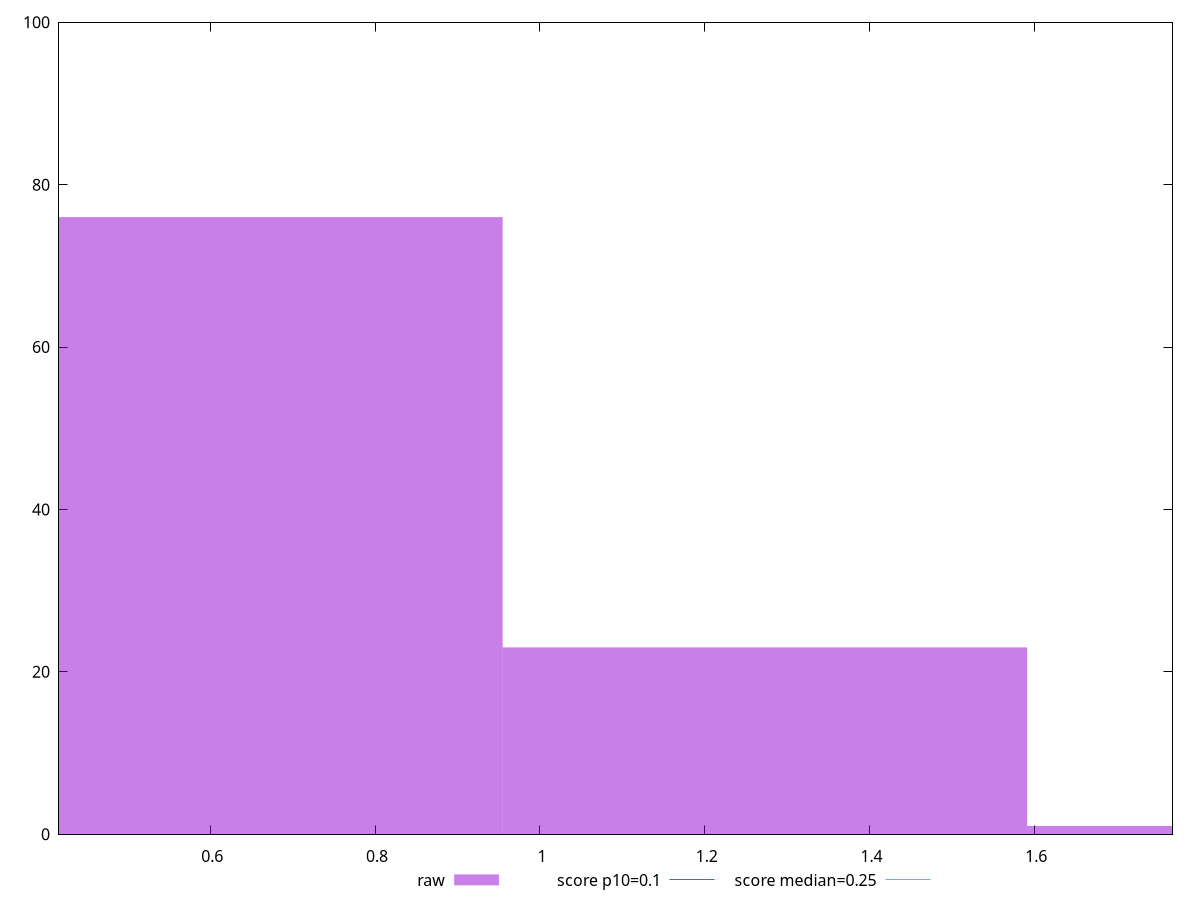 reset

$raw <<EOF
1.2730276075975493 23
0.6365138037987746 76
1.909541411396324 1
EOF

set key outside below
set boxwidth 0.6365138037987746
set xrange [0.4164168294270833:1.7676270548502604]
set yrange [0:100]
set trange [0:100]
set style fill transparent solid 0.5 noborder

set parametric
set terminal svg size 640, 490 enhanced background rgb 'white'
set output "report_00026_2021-02-22T21:38:55.199Z/cumulative-layout-shift/samples/pages+cached+noadtech+nomedia/raw/histogram.svg"

plot $raw title "raw" with boxes, \
     0.1,t title "score p10=0.1", \
     0.25,t title "score median=0.25"

reset
